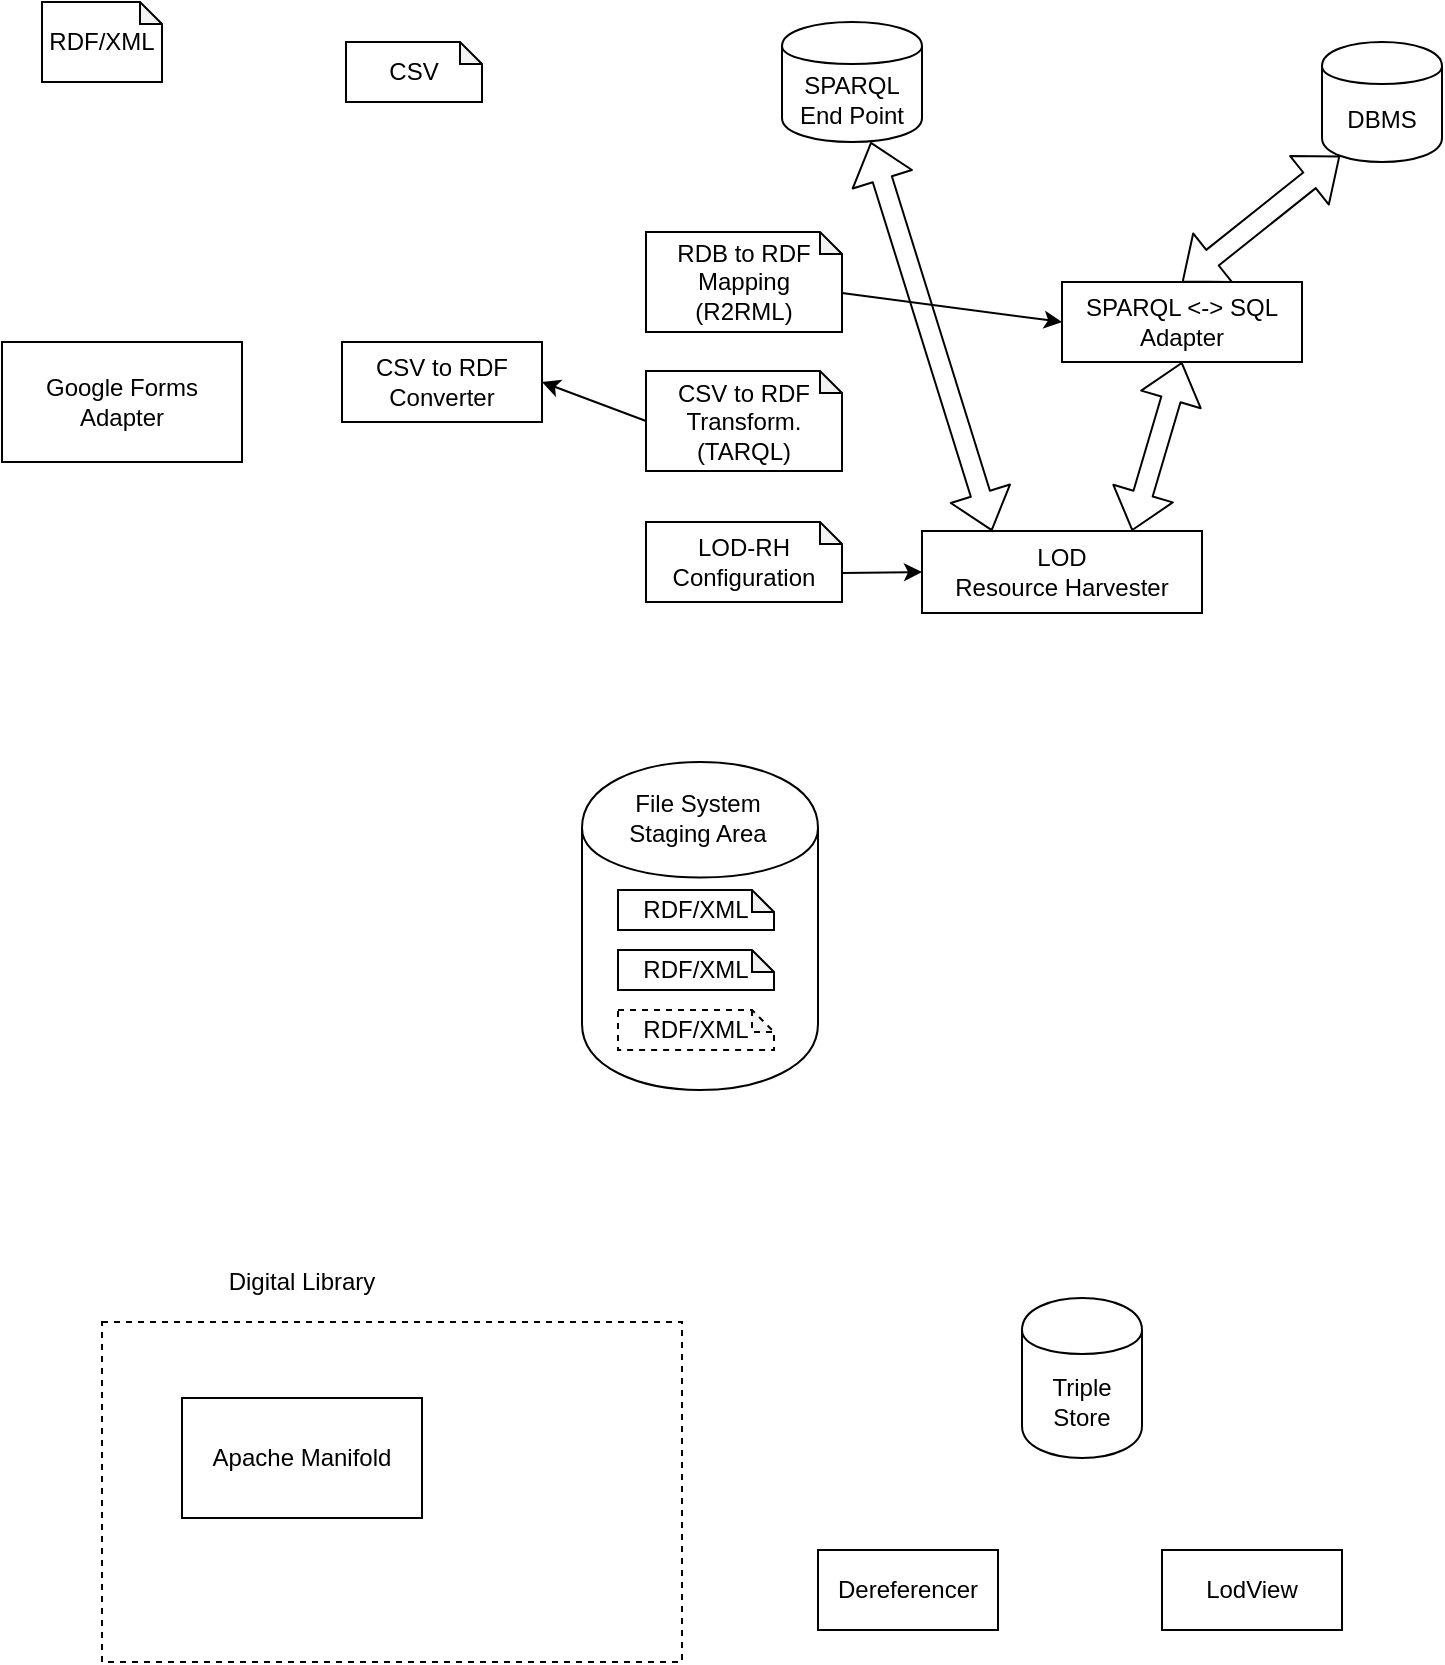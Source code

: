 <mxfile version="12.2.0" type="github" pages="1">
  <diagram id="PLrUu4iucB1gCnoqMBO_" name="Page-1">
    <mxGraphModel dx="786" dy="743" grid="1" gridSize="10" guides="1" tooltips="1" connect="1" arrows="1" fold="1" page="1" pageScale="1" pageWidth="1654" pageHeight="1169" math="0" shadow="0">
      <root>
        <mxCell id="0"/>
        <mxCell id="1" parent="0"/>
        <mxCell id="Lo9OmRsVtHrHbYx5dEMw-4" value="RDF/XML" style="shape=note;whiteSpace=wrap;html=1;backgroundOutline=1;darkOpacity=0.05;size=11;" vertex="1" parent="1">
          <mxGeometry x="50" y="20" width="60" height="40" as="geometry"/>
        </mxCell>
        <mxCell id="Lo9OmRsVtHrHbYx5dEMw-8" value="Apache Manifold" style="rounded=0;whiteSpace=wrap;html=1;" vertex="1" parent="1">
          <mxGeometry x="120" y="718" width="120" height="60" as="geometry"/>
        </mxCell>
        <mxCell id="Lo9OmRsVtHrHbYx5dEMw-9" value="Triple Store" style="shape=cylinder;whiteSpace=wrap;html=1;boundedLbl=1;backgroundOutline=1;" vertex="1" parent="1">
          <mxGeometry x="540" y="668" width="60" height="80" as="geometry"/>
        </mxCell>
        <mxCell id="Lo9OmRsVtHrHbYx5dEMw-10" value="" style="rounded=0;whiteSpace=wrap;html=1;fillColor=none;dashed=1;" vertex="1" parent="1">
          <mxGeometry x="80" y="680" width="290" height="170" as="geometry"/>
        </mxCell>
        <mxCell id="Lo9OmRsVtHrHbYx5dEMw-12" value="Digital Library" style="text;html=1;strokeColor=none;fillColor=none;align=center;verticalAlign=middle;whiteSpace=wrap;rounded=0;dashed=1;" vertex="1" parent="1">
          <mxGeometry x="80" y="650" width="200" height="20" as="geometry"/>
        </mxCell>
        <mxCell id="Lo9OmRsVtHrHbYx5dEMw-13" value="Dereferencer" style="rounded=0;whiteSpace=wrap;html=1;fillColor=none;" vertex="1" parent="1">
          <mxGeometry x="438" y="794" width="90" height="40" as="geometry"/>
        </mxCell>
        <mxCell id="Lo9OmRsVtHrHbYx5dEMw-14" value="LodView" style="rounded=0;whiteSpace=wrap;html=1;fillColor=none;" vertex="1" parent="1">
          <mxGeometry x="610" y="794" width="90" height="40" as="geometry"/>
        </mxCell>
        <mxCell id="Lo9OmRsVtHrHbYx5dEMw-15" value="LOD&lt;br&gt;Resource Harvester" style="rounded=0;whiteSpace=wrap;html=1;fillColor=none;" vertex="1" parent="1">
          <mxGeometry x="490" y="284.5" width="140" height="41" as="geometry"/>
        </mxCell>
        <mxCell id="Lo9OmRsVtHrHbYx5dEMw-16" value="CSV to RDF&lt;br&gt;Converter" style="rounded=0;whiteSpace=wrap;html=1;fillColor=none;" vertex="1" parent="1">
          <mxGeometry x="200" y="190" width="100" height="40" as="geometry"/>
        </mxCell>
        <mxCell id="Lo9OmRsVtHrHbYx5dEMw-18" value="CSV to RDF&lt;br&gt;Transform.&lt;br&gt;(TARQL)" style="shape=note;whiteSpace=wrap;html=1;backgroundOutline=1;darkOpacity=0.05;size=11;" vertex="1" parent="1">
          <mxGeometry x="352" y="204.5" width="98" height="50" as="geometry"/>
        </mxCell>
        <mxCell id="Lo9OmRsVtHrHbYx5dEMw-20" value="" style="group" vertex="1" connectable="0" parent="1">
          <mxGeometry x="320" y="400" width="118" height="164" as="geometry"/>
        </mxCell>
        <mxCell id="Lo9OmRsVtHrHbYx5dEMw-19" value="" style="group" vertex="1" connectable="0" parent="Lo9OmRsVtHrHbYx5dEMw-20">
          <mxGeometry width="118" height="164" as="geometry"/>
        </mxCell>
        <mxCell id="Lo9OmRsVtHrHbYx5dEMw-11" value="" style="group" vertex="1" connectable="0" parent="Lo9OmRsVtHrHbYx5dEMw-19">
          <mxGeometry width="118" height="164" as="geometry"/>
        </mxCell>
        <mxCell id="Lo9OmRsVtHrHbYx5dEMw-1" value="" style="shape=cylinder;whiteSpace=wrap;html=1;boundedLbl=1;backgroundOutline=1;" vertex="1" parent="Lo9OmRsVtHrHbYx5dEMw-11">
          <mxGeometry width="118" height="164" as="geometry"/>
        </mxCell>
        <mxCell id="Lo9OmRsVtHrHbYx5dEMw-2" value="File System&lt;br&gt;Staging Area" style="text;html=1;strokeColor=none;fillColor=none;align=center;verticalAlign=middle;whiteSpace=wrap;rounded=0;" vertex="1" parent="Lo9OmRsVtHrHbYx5dEMw-11">
          <mxGeometry x="18" y="18" width="80" height="20" as="geometry"/>
        </mxCell>
        <mxCell id="Lo9OmRsVtHrHbYx5dEMw-3" value="RDF/XML" style="shape=note;whiteSpace=wrap;html=1;backgroundOutline=1;darkOpacity=0.05;size=11;" vertex="1" parent="Lo9OmRsVtHrHbYx5dEMw-11">
          <mxGeometry x="18" y="64" width="78" height="20" as="geometry"/>
        </mxCell>
        <mxCell id="Lo9OmRsVtHrHbYx5dEMw-5" value="RDF/XML" style="shape=note;whiteSpace=wrap;html=1;backgroundOutline=1;darkOpacity=0.05;size=11;" vertex="1" parent="Lo9OmRsVtHrHbYx5dEMw-11">
          <mxGeometry x="18" y="94" width="78" height="20" as="geometry"/>
        </mxCell>
        <mxCell id="Lo9OmRsVtHrHbYx5dEMw-6" value="RDF/XML" style="shape=note;whiteSpace=wrap;html=1;backgroundOutline=1;darkOpacity=0.05;size=11;dashed=1;" vertex="1" parent="Lo9OmRsVtHrHbYx5dEMw-11">
          <mxGeometry x="18" y="124" width="78" height="20" as="geometry"/>
        </mxCell>
        <mxCell id="Lo9OmRsVtHrHbYx5dEMw-21" value="SPARQL &amp;lt;-&amp;gt; SQL&lt;br&gt;Adapter" style="rounded=0;whiteSpace=wrap;html=1;fillColor=none;" vertex="1" parent="1">
          <mxGeometry x="560" y="160" width="120" height="40" as="geometry"/>
        </mxCell>
        <mxCell id="Lo9OmRsVtHrHbYx5dEMw-22" value="RDB to RDF&lt;br&gt;Mapping&lt;br&gt;(R2RML)" style="shape=note;whiteSpace=wrap;html=1;backgroundOutline=1;darkOpacity=0.05;size=11;" vertex="1" parent="1">
          <mxGeometry x="352" y="135" width="98" height="50" as="geometry"/>
        </mxCell>
        <mxCell id="Lo9OmRsVtHrHbYx5dEMw-23" value="LOD-RH&lt;br&gt;Configuration" style="shape=note;whiteSpace=wrap;html=1;backgroundOutline=1;darkOpacity=0.05;size=11;" vertex="1" parent="1">
          <mxGeometry x="352" y="280" width="98" height="40" as="geometry"/>
        </mxCell>
        <mxCell id="Lo9OmRsVtHrHbYx5dEMw-24" value="SPARQL&lt;br&gt;End Point" style="shape=cylinder;whiteSpace=wrap;html=1;boundedLbl=1;backgroundOutline=1;" vertex="1" parent="1">
          <mxGeometry x="420" y="30" width="70" height="60" as="geometry"/>
        </mxCell>
        <mxCell id="Lo9OmRsVtHrHbYx5dEMw-25" value="DBMS" style="shape=cylinder;whiteSpace=wrap;html=1;boundedLbl=1;backgroundOutline=1;" vertex="1" parent="1">
          <mxGeometry x="690" y="40" width="60" height="60" as="geometry"/>
        </mxCell>
        <mxCell id="Lo9OmRsVtHrHbYx5dEMw-26" value="Google Forms Adapter" style="rounded=0;whiteSpace=wrap;html=1;fillColor=none;" vertex="1" parent="1">
          <mxGeometry x="30" y="190" width="120" height="60" as="geometry"/>
        </mxCell>
        <mxCell id="Lo9OmRsVtHrHbYx5dEMw-27" value="CSV" style="shape=note;whiteSpace=wrap;html=1;backgroundOutline=1;darkOpacity=0.05;size=11;" vertex="1" parent="1">
          <mxGeometry x="202" y="40" width="68" height="30" as="geometry"/>
        </mxCell>
        <mxCell id="Lo9OmRsVtHrHbYx5dEMw-28" value="" style="shape=flexArrow;endArrow=classic;startArrow=classic;html=1;exitX=0.25;exitY=0;exitDx=0;exitDy=0;" edge="1" parent="1" source="Lo9OmRsVtHrHbYx5dEMw-15" target="Lo9OmRsVtHrHbYx5dEMw-24">
          <mxGeometry width="50" height="50" relative="1" as="geometry">
            <mxPoint x="530" y="270" as="sourcePoint"/>
            <mxPoint x="660" y="400" as="targetPoint"/>
          </mxGeometry>
        </mxCell>
        <mxCell id="Lo9OmRsVtHrHbYx5dEMw-29" value="" style="shape=flexArrow;endArrow=classic;startArrow=classic;html=1;entryX=0.5;entryY=1;entryDx=0;entryDy=0;exitX=0.75;exitY=0;exitDx=0;exitDy=0;" edge="1" parent="1" source="Lo9OmRsVtHrHbYx5dEMw-15" target="Lo9OmRsVtHrHbYx5dEMw-21">
          <mxGeometry width="50" height="50" relative="1" as="geometry">
            <mxPoint x="690" y="450" as="sourcePoint"/>
            <mxPoint x="740" y="400" as="targetPoint"/>
          </mxGeometry>
        </mxCell>
        <mxCell id="Lo9OmRsVtHrHbYx5dEMw-30" value="" style="shape=flexArrow;endArrow=classic;startArrow=classic;html=1;exitX=0.5;exitY=0;exitDx=0;exitDy=0;entryX=0.15;entryY=0.95;entryDx=0;entryDy=0;entryPerimeter=0;" edge="1" parent="1" source="Lo9OmRsVtHrHbYx5dEMw-21" target="Lo9OmRsVtHrHbYx5dEMw-25">
          <mxGeometry width="50" height="50" relative="1" as="geometry">
            <mxPoint x="720" y="420" as="sourcePoint"/>
            <mxPoint x="690" y="140" as="targetPoint"/>
          </mxGeometry>
        </mxCell>
        <mxCell id="Lo9OmRsVtHrHbYx5dEMw-33" value="" style="endArrow=classic;html=1;exitX=0;exitY=0;exitDx=98;exitDy=30.5;exitPerimeter=0;entryX=0;entryY=0.5;entryDx=0;entryDy=0;" edge="1" parent="1" source="Lo9OmRsVtHrHbYx5dEMw-22" target="Lo9OmRsVtHrHbYx5dEMw-21">
          <mxGeometry width="50" height="50" relative="1" as="geometry">
            <mxPoint x="190" y="370" as="sourcePoint"/>
            <mxPoint x="240" y="320" as="targetPoint"/>
          </mxGeometry>
        </mxCell>
        <mxCell id="Lo9OmRsVtHrHbYx5dEMw-34" value="" style="endArrow=classic;html=1;exitX=0;exitY=0;exitDx=98;exitDy=25.5;exitPerimeter=0;entryX=0;entryY=0.5;entryDx=0;entryDy=0;" edge="1" parent="1" source="Lo9OmRsVtHrHbYx5dEMw-23" target="Lo9OmRsVtHrHbYx5dEMw-15">
          <mxGeometry width="50" height="50" relative="1" as="geometry">
            <mxPoint x="150" y="420" as="sourcePoint"/>
            <mxPoint x="200" y="370" as="targetPoint"/>
          </mxGeometry>
        </mxCell>
        <mxCell id="Lo9OmRsVtHrHbYx5dEMw-35" value="" style="endArrow=classic;html=1;exitX=0;exitY=0.5;exitDx=0;exitDy=0;exitPerimeter=0;entryX=1;entryY=0.5;entryDx=0;entryDy=0;" edge="1" parent="1" source="Lo9OmRsVtHrHbYx5dEMw-18" target="Lo9OmRsVtHrHbYx5dEMw-16">
          <mxGeometry width="50" height="50" relative="1" as="geometry">
            <mxPoint x="230" y="400" as="sourcePoint"/>
            <mxPoint x="280" y="350" as="targetPoint"/>
          </mxGeometry>
        </mxCell>
      </root>
    </mxGraphModel>
  </diagram>
</mxfile>
